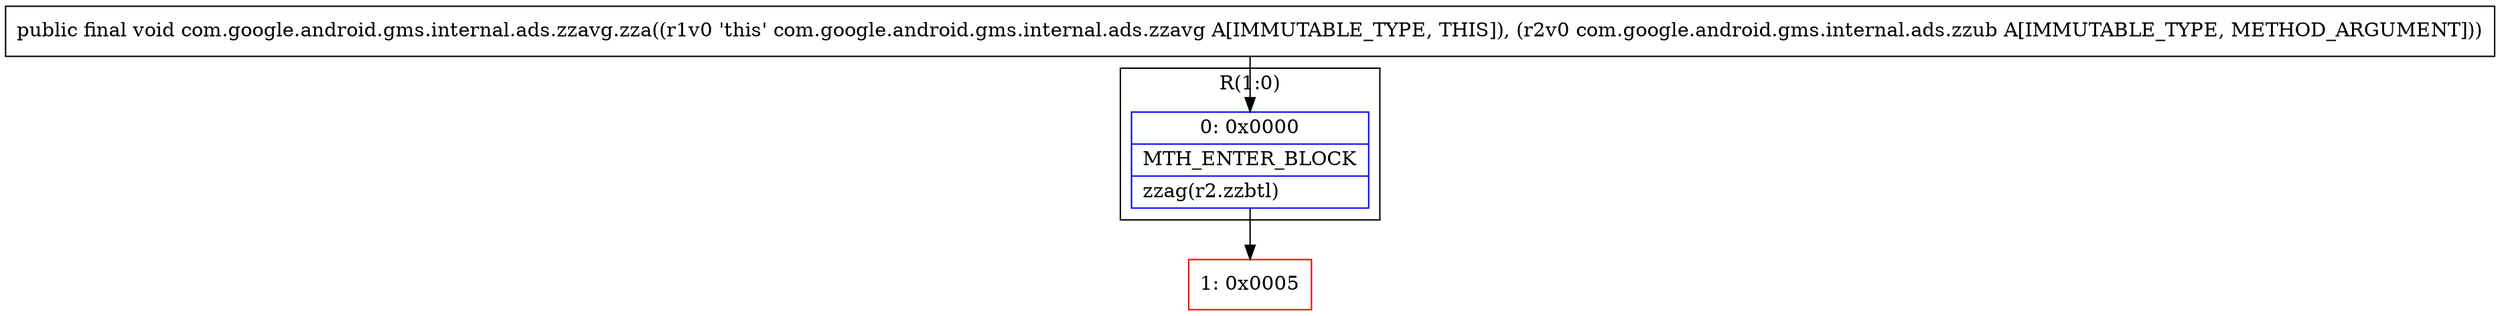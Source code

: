 digraph "CFG forcom.google.android.gms.internal.ads.zzavg.zza(Lcom\/google\/android\/gms\/internal\/ads\/zzub;)V" {
subgraph cluster_Region_2130512538 {
label = "R(1:0)";
node [shape=record,color=blue];
Node_0 [shape=record,label="{0\:\ 0x0000|MTH_ENTER_BLOCK\l|zzag(r2.zzbtl)\l}"];
}
Node_1 [shape=record,color=red,label="{1\:\ 0x0005}"];
MethodNode[shape=record,label="{public final void com.google.android.gms.internal.ads.zzavg.zza((r1v0 'this' com.google.android.gms.internal.ads.zzavg A[IMMUTABLE_TYPE, THIS]), (r2v0 com.google.android.gms.internal.ads.zzub A[IMMUTABLE_TYPE, METHOD_ARGUMENT])) }"];
MethodNode -> Node_0;
Node_0 -> Node_1;
}

